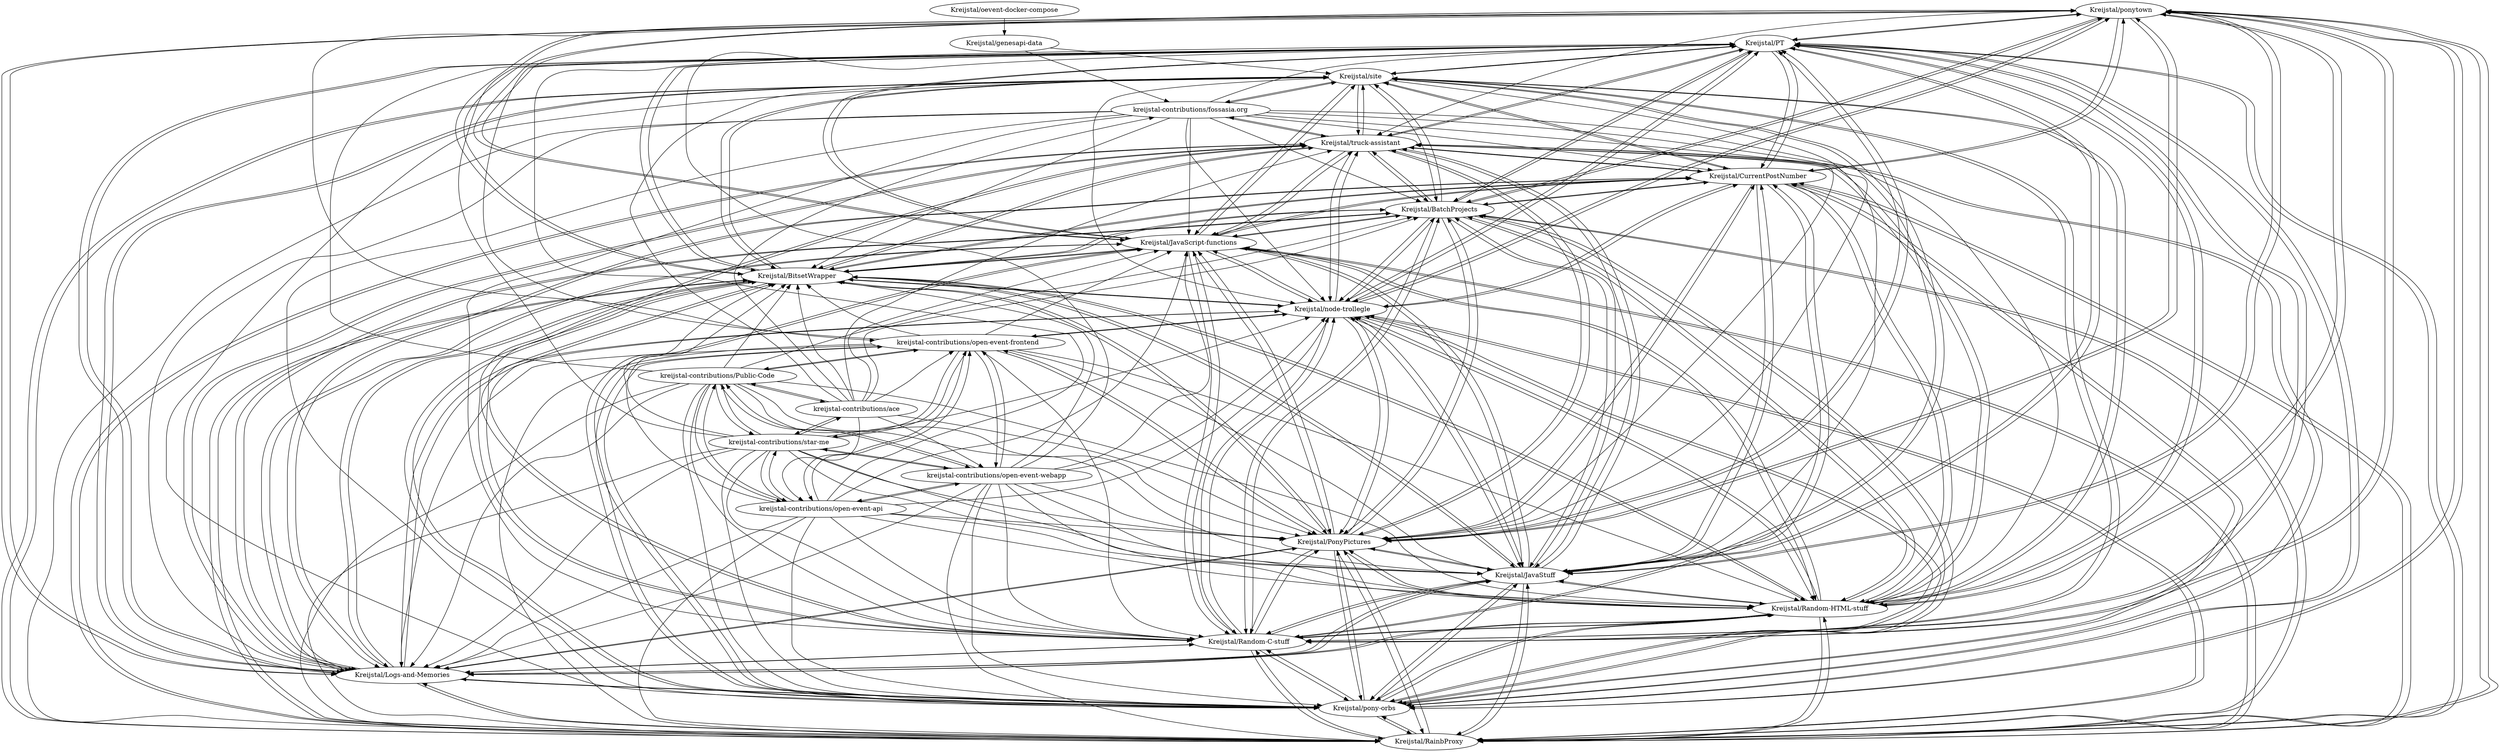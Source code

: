 digraph G {
"Kreijstal/ponytown" -> "Kreijstal/PT"
"Kreijstal/ponytown" -> "Kreijstal/PonyPictures"
"Kreijstal/ponytown" -> "Kreijstal/RainbProxy"
"Kreijstal/ponytown" -> "Kreijstal/pony-orbs"
"Kreijstal/ponytown" -> "Kreijstal/Logs-and-Memories"
"Kreijstal/ponytown" -> "Kreijstal/Random-C-stuff"
"Kreijstal/ponytown" -> "Kreijstal/Random-HTML-stuff"
"Kreijstal/ponytown" -> "Kreijstal/JavaStuff"
"Kreijstal/ponytown" -> "Kreijstal/node-trollegle"
"Kreijstal/ponytown" -> "Kreijstal/BitsetWrapper"
"Kreijstal/ponytown" -> "Kreijstal/JavaScript-functions"
"Kreijstal/ponytown" -> "Kreijstal/BatchProjects"
"Kreijstal/ponytown" -> "Kreijstal/CurrentPostNumber"
"Kreijstal/ponytown" -> "Kreijstal/truck-assistant"
"Kreijstal/ponytown" -> "kreijstal-contributions/open-event-frontend"
"Kreijstal/node-trollegle" -> "Kreijstal/pony-orbs"
"Kreijstal/node-trollegle" -> "Kreijstal/Logs-and-Memories"
"Kreijstal/node-trollegle" -> "Kreijstal/JavaStuff"
"Kreijstal/node-trollegle" -> "Kreijstal/RainbProxy"
"Kreijstal/node-trollegle" -> "Kreijstal/PT"
"Kreijstal/node-trollegle" -> "Kreijstal/PonyPictures"
"Kreijstal/node-trollegle" -> "Kreijstal/Random-HTML-stuff"
"Kreijstal/node-trollegle" -> "Kreijstal/JavaScript-functions"
"Kreijstal/node-trollegle" -> "Kreijstal/Random-C-stuff"
"Kreijstal/node-trollegle" -> "Kreijstal/BitsetWrapper"
"Kreijstal/node-trollegle" -> "Kreijstal/BatchProjects"
"Kreijstal/node-trollegle" -> "Kreijstal/CurrentPostNumber"
"Kreijstal/node-trollegle" -> "Kreijstal/ponytown"
"Kreijstal/node-trollegle" -> "Kreijstal/truck-assistant"
"Kreijstal/node-trollegle" -> "kreijstal-contributions/open-event-frontend"
"kreijstal-contributions/open-event-api" -> "kreijstal-contributions/open-event-webapp"
"kreijstal-contributions/open-event-api" -> "kreijstal-contributions/star-me"
"kreijstal-contributions/open-event-api" -> "kreijstal-contributions/Public-Code"
"kreijstal-contributions/open-event-api" -> "kreijstal-contributions/open-event-frontend"
"kreijstal-contributions/open-event-api" -> "Kreijstal/PonyPictures"
"kreijstal-contributions/open-event-api" -> "Kreijstal/PT"
"kreijstal-contributions/open-event-api" -> "Kreijstal/pony-orbs"
"kreijstal-contributions/open-event-api" -> "Kreijstal/RainbProxy"
"kreijstal-contributions/open-event-api" -> "Kreijstal/Random-C-stuff"
"kreijstal-contributions/open-event-api" -> "Kreijstal/Logs-and-Memories"
"kreijstal-contributions/open-event-api" -> "Kreijstal/node-trollegle"
"kreijstal-contributions/open-event-api" -> "Kreijstal/Random-HTML-stuff"
"kreijstal-contributions/open-event-api" -> "Kreijstal/JavaStuff"
"kreijstal-contributions/open-event-api" -> "Kreijstal/JavaScript-functions"
"kreijstal-contributions/open-event-api" -> "Kreijstal/BitsetWrapper"
"kreijstal-contributions/open-event-webapp" -> "kreijstal-contributions/star-me"
"kreijstal-contributions/open-event-webapp" -> "kreijstal-contributions/open-event-api"
"kreijstal-contributions/open-event-webapp" -> "kreijstal-contributions/Public-Code"
"kreijstal-contributions/open-event-webapp" -> "kreijstal-contributions/open-event-frontend"
"kreijstal-contributions/open-event-webapp" -> "Kreijstal/PonyPictures"
"kreijstal-contributions/open-event-webapp" -> "Kreijstal/PT"
"kreijstal-contributions/open-event-webapp" -> "Kreijstal/RainbProxy"
"kreijstal-contributions/open-event-webapp" -> "Kreijstal/Random-C-stuff"
"kreijstal-contributions/open-event-webapp" -> "Kreijstal/pony-orbs"
"kreijstal-contributions/open-event-webapp" -> "Kreijstal/Random-HTML-stuff"
"kreijstal-contributions/open-event-webapp" -> "Kreijstal/Logs-and-Memories"
"kreijstal-contributions/open-event-webapp" -> "Kreijstal/JavaStuff"
"kreijstal-contributions/open-event-webapp" -> "Kreijstal/BitsetWrapper"
"kreijstal-contributions/open-event-webapp" -> "Kreijstal/node-trollegle"
"kreijstal-contributions/open-event-webapp" -> "Kreijstal/JavaScript-functions"
"kreijstal-contributions/open-event-frontend" -> "kreijstal-contributions/open-event-api"
"kreijstal-contributions/open-event-frontend" -> "kreijstal-contributions/open-event-webapp"
"kreijstal-contributions/open-event-frontend" -> "kreijstal-contributions/star-me"
"kreijstal-contributions/open-event-frontend" -> "kreijstal-contributions/Public-Code"
"kreijstal-contributions/open-event-frontend" -> "Kreijstal/PonyPictures"
"kreijstal-contributions/open-event-frontend" -> "Kreijstal/pony-orbs"
"kreijstal-contributions/open-event-frontend" -> "Kreijstal/PT"
"kreijstal-contributions/open-event-frontend" -> "Kreijstal/Random-C-stuff"
"kreijstal-contributions/open-event-frontend" -> "Kreijstal/RainbProxy"
"kreijstal-contributions/open-event-frontend" -> "Kreijstal/Logs-and-Memories"
"kreijstal-contributions/open-event-frontend" -> "Kreijstal/node-trollegle"
"kreijstal-contributions/open-event-frontend" -> "Kreijstal/Random-HTML-stuff"
"kreijstal-contributions/open-event-frontend" -> "Kreijstal/JavaStuff"
"kreijstal-contributions/open-event-frontend" -> "Kreijstal/JavaScript-functions"
"kreijstal-contributions/open-event-frontend" -> "Kreijstal/BitsetWrapper"
"kreijstal-contributions/star-me" -> "kreijstal-contributions/open-event-webapp"
"kreijstal-contributions/star-me" -> "kreijstal-contributions/open-event-api"
"kreijstal-contributions/star-me" -> "kreijstal-contributions/Public-Code"
"kreijstal-contributions/star-me" -> "kreijstal-contributions/open-event-frontend"
"kreijstal-contributions/star-me" -> "Kreijstal/PonyPictures"
"kreijstal-contributions/star-me" -> "Kreijstal/PT"
"kreijstal-contributions/star-me" -> "Kreijstal/Random-C-stuff"
"kreijstal-contributions/star-me" -> "Kreijstal/Random-HTML-stuff"
"kreijstal-contributions/star-me" -> "Kreijstal/RainbProxy"
"kreijstal-contributions/star-me" -> "Kreijstal/pony-orbs"
"kreijstal-contributions/star-me" -> "Kreijstal/Logs-and-Memories"
"kreijstal-contributions/star-me" -> "Kreijstal/JavaStuff"
"kreijstal-contributions/star-me" -> "Kreijstal/BitsetWrapper"
"kreijstal-contributions/star-me" -> "Kreijstal/node-trollegle"
"kreijstal-contributions/star-me" -> "kreijstal-contributions/ace"
"Kreijstal/BitsetWrapper" -> "Kreijstal/JavaStuff"
"Kreijstal/BitsetWrapper" -> "Kreijstal/JavaScript-functions"
"Kreijstal/BitsetWrapper" -> "Kreijstal/Logs-and-Memories"
"Kreijstal/BitsetWrapper" -> "Kreijstal/PonyPictures"
"Kreijstal/BitsetWrapper" -> "Kreijstal/RainbProxy"
"Kreijstal/BitsetWrapper" -> "Kreijstal/Random-HTML-stuff"
"Kreijstal/BitsetWrapper" -> "Kreijstal/PT"
"Kreijstal/BitsetWrapper" -> "Kreijstal/Random-C-stuff"
"Kreijstal/BitsetWrapper" -> "Kreijstal/pony-orbs"
"Kreijstal/BitsetWrapper" -> "Kreijstal/BatchProjects"
"Kreijstal/BitsetWrapper" -> "Kreijstal/node-trollegle"
"Kreijstal/BitsetWrapper" -> "Kreijstal/CurrentPostNumber"
"Kreijstal/BitsetWrapper" -> "Kreijstal/truck-assistant"
"Kreijstal/BitsetWrapper" -> "Kreijstal/ponytown"
"Kreijstal/BitsetWrapper" -> "Kreijstal/site"
"Kreijstal/truck-assistant" -> "Kreijstal/site"
"Kreijstal/truck-assistant" -> "Kreijstal/PonyPictures"
"Kreijstal/truck-assistant" -> "Kreijstal/BitsetWrapper"
"Kreijstal/truck-assistant" -> "Kreijstal/Logs-and-Memories"
"Kreijstal/truck-assistant" -> "Kreijstal/RainbProxy"
"Kreijstal/truck-assistant" -> "Kreijstal/BatchProjects"
"Kreijstal/truck-assistant" -> "Kreijstal/Random-HTML-stuff"
"Kreijstal/truck-assistant" -> "Kreijstal/PT"
"Kreijstal/truck-assistant" -> "Kreijstal/Random-C-stuff"
"Kreijstal/truck-assistant" -> "Kreijstal/JavaStuff"
"Kreijstal/truck-assistant" -> "Kreijstal/pony-orbs"
"Kreijstal/truck-assistant" -> "Kreijstal/JavaScript-functions"
"Kreijstal/truck-assistant" -> "Kreijstal/node-trollegle"
"Kreijstal/truck-assistant" -> "Kreijstal/CurrentPostNumber"
"Kreijstal/truck-assistant" -> "kreijstal-contributions/fossasia.org"
"Kreijstal/site" -> "Kreijstal/truck-assistant"
"Kreijstal/site" -> "kreijstal-contributions/fossasia.org"
"Kreijstal/site" -> "Kreijstal/Random-HTML-stuff"
"Kreijstal/site" -> "Kreijstal/Random-C-stuff"
"Kreijstal/site" -> "Kreijstal/PT"
"Kreijstal/site" -> "Kreijstal/PonyPictures"
"Kreijstal/site" -> "Kreijstal/Logs-and-Memories"
"Kreijstal/site" -> "Kreijstal/RainbProxy"
"Kreijstal/site" -> "Kreijstal/BitsetWrapper"
"Kreijstal/site" -> "Kreijstal/JavaStuff"
"Kreijstal/site" -> "Kreijstal/pony-orbs"
"Kreijstal/site" -> "Kreijstal/BatchProjects"
"Kreijstal/site" -> "Kreijstal/JavaScript-functions"
"Kreijstal/site" -> "Kreijstal/node-trollegle"
"Kreijstal/site" -> "Kreijstal/CurrentPostNumber"
"kreijstal-contributions/fossasia.org" -> "Kreijstal/site"
"kreijstal-contributions/fossasia.org" -> "Kreijstal/truck-assistant"
"kreijstal-contributions/fossasia.org" -> "Kreijstal/JavaStuff"
"kreijstal-contributions/fossasia.org" -> "Kreijstal/JavaScript-functions"
"kreijstal-contributions/fossasia.org" -> "Kreijstal/Logs-and-Memories"
"kreijstal-contributions/fossasia.org" -> "Kreijstal/BitsetWrapper"
"kreijstal-contributions/fossasia.org" -> "Kreijstal/BatchProjects"
"kreijstal-contributions/fossasia.org" -> "Kreijstal/pony-orbs"
"kreijstal-contributions/fossasia.org" -> "Kreijstal/Random-HTML-stuff"
"kreijstal-contributions/fossasia.org" -> "Kreijstal/PT"
"kreijstal-contributions/fossasia.org" -> "Kreijstal/Random-C-stuff"
"kreijstal-contributions/fossasia.org" -> "Kreijstal/RainbProxy"
"kreijstal-contributions/fossasia.org" -> "Kreijstal/PonyPictures"
"kreijstal-contributions/fossasia.org" -> "Kreijstal/node-trollegle"
"kreijstal-contributions/fossasia.org" -> "Kreijstal/CurrentPostNumber"
"Kreijstal/genesapi-data" -> "kreijstal-contributions/fossasia.org"
"Kreijstal/genesapi-data" -> "Kreijstal/site"
"kreijstal-contributions/Public-Code" -> "kreijstal-contributions/open-event-webapp"
"kreijstal-contributions/Public-Code" -> "kreijstal-contributions/star-me"
"kreijstal-contributions/Public-Code" -> "kreijstal-contributions/open-event-api"
"kreijstal-contributions/Public-Code" -> "kreijstal-contributions/open-event-frontend"
"kreijstal-contributions/Public-Code" -> "kreijstal-contributions/ace"
"kreijstal-contributions/Public-Code" -> "Kreijstal/PonyPictures"
"kreijstal-contributions/Public-Code" -> "Kreijstal/PT"
"kreijstal-contributions/Public-Code" -> "Kreijstal/Random-C-stuff"
"kreijstal-contributions/Public-Code" -> "Kreijstal/RainbProxy"
"kreijstal-contributions/Public-Code" -> "Kreijstal/Random-HTML-stuff"
"kreijstal-contributions/Public-Code" -> "Kreijstal/BatchProjects"
"kreijstal-contributions/Public-Code" -> "Kreijstal/pony-orbs"
"kreijstal-contributions/Public-Code" -> "Kreijstal/Logs-and-Memories"
"kreijstal-contributions/Public-Code" -> "Kreijstal/JavaStuff"
"kreijstal-contributions/Public-Code" -> "Kreijstal/BitsetWrapper"
"kreijstal-contributions/ace" -> "kreijstal-contributions/Public-Code"
"kreijstal-contributions/ace" -> "kreijstal-contributions/star-me"
"kreijstal-contributions/ace" -> "kreijstal-contributions/open-event-webapp"
"kreijstal-contributions/ace" -> "kreijstal-contributions/open-event-api"
"kreijstal-contributions/ace" -> "Kreijstal/site"
"kreijstal-contributions/ace" -> "kreijstal-contributions/open-event-frontend"
"kreijstal-contributions/ace" -> "Kreijstal/truck-assistant"
"kreijstal-contributions/ace" -> "kreijstal-contributions/fossasia.org"
"kreijstal-contributions/ace" -> "Kreijstal/BatchProjects"
"kreijstal-contributions/ace" -> "Kreijstal/BitsetWrapper"
"kreijstal-contributions/ace" -> "Kreijstal/JavaScript-functions"
"kreijstal-contributions/ace" -> "Kreijstal/PonyPictures"
"Kreijstal/oevent-docker-compose" -> "Kreijstal/genesapi-data"
"Kreijstal/JavaStuff" -> "Kreijstal/Logs-and-Memories"
"Kreijstal/JavaStuff" -> "Kreijstal/JavaScript-functions"
"Kreijstal/JavaStuff" -> "Kreijstal/pony-orbs"
"Kreijstal/JavaStuff" -> "Kreijstal/BitsetWrapper"
"Kreijstal/JavaStuff" -> "Kreijstal/RainbProxy"
"Kreijstal/JavaStuff" -> "Kreijstal/PT"
"Kreijstal/JavaStuff" -> "Kreijstal/PonyPictures"
"Kreijstal/JavaStuff" -> "Kreijstal/node-trollegle"
"Kreijstal/JavaStuff" -> "Kreijstal/Random-HTML-stuff"
"Kreijstal/JavaStuff" -> "Kreijstal/Random-C-stuff"
"Kreijstal/JavaStuff" -> "Kreijstal/BatchProjects"
"Kreijstal/JavaStuff" -> "Kreijstal/CurrentPostNumber"
"Kreijstal/JavaStuff" -> "Kreijstal/ponytown"
"Kreijstal/JavaStuff" -> "Kreijstal/truck-assistant"
"Kreijstal/JavaStuff" -> "Kreijstal/site"
"Kreijstal/JavaScript-functions" -> "Kreijstal/JavaStuff"
"Kreijstal/JavaScript-functions" -> "Kreijstal/BitsetWrapper"
"Kreijstal/JavaScript-functions" -> "Kreijstal/Logs-and-Memories"
"Kreijstal/JavaScript-functions" -> "Kreijstal/pony-orbs"
"Kreijstal/JavaScript-functions" -> "Kreijstal/RainbProxy"
"Kreijstal/JavaScript-functions" -> "Kreijstal/PT"
"Kreijstal/JavaScript-functions" -> "Kreijstal/PonyPictures"
"Kreijstal/JavaScript-functions" -> "Kreijstal/node-trollegle"
"Kreijstal/JavaScript-functions" -> "Kreijstal/Random-HTML-stuff"
"Kreijstal/JavaScript-functions" -> "Kreijstal/Random-C-stuff"
"Kreijstal/JavaScript-functions" -> "Kreijstal/BatchProjects"
"Kreijstal/JavaScript-functions" -> "Kreijstal/CurrentPostNumber"
"Kreijstal/JavaScript-functions" -> "Kreijstal/truck-assistant"
"Kreijstal/JavaScript-functions" -> "Kreijstal/ponytown"
"Kreijstal/JavaScript-functions" -> "Kreijstal/site"
"Kreijstal/Random-HTML-stuff" -> "Kreijstal/Random-C-stuff"
"Kreijstal/Random-HTML-stuff" -> "Kreijstal/PT"
"Kreijstal/Random-HTML-stuff" -> "Kreijstal/PonyPictures"
"Kreijstal/Random-HTML-stuff" -> "Kreijstal/RainbProxy"
"Kreijstal/Random-HTML-stuff" -> "Kreijstal/Logs-and-Memories"
"Kreijstal/Random-HTML-stuff" -> "Kreijstal/pony-orbs"
"Kreijstal/Random-HTML-stuff" -> "Kreijstal/JavaStuff"
"Kreijstal/Random-HTML-stuff" -> "Kreijstal/BitsetWrapper"
"Kreijstal/Random-HTML-stuff" -> "Kreijstal/node-trollegle"
"Kreijstal/Random-HTML-stuff" -> "Kreijstal/JavaScript-functions"
"Kreijstal/Random-HTML-stuff" -> "Kreijstal/BatchProjects"
"Kreijstal/Random-HTML-stuff" -> "Kreijstal/CurrentPostNumber"
"Kreijstal/Random-HTML-stuff" -> "Kreijstal/truck-assistant"
"Kreijstal/Random-HTML-stuff" -> "Kreijstal/ponytown"
"Kreijstal/Random-HTML-stuff" -> "Kreijstal/site"
"Kreijstal/Random-C-stuff" -> "Kreijstal/Random-HTML-stuff"
"Kreijstal/Random-C-stuff" -> "Kreijstal/PT"
"Kreijstal/Random-C-stuff" -> "Kreijstal/PonyPictures"
"Kreijstal/Random-C-stuff" -> "Kreijstal/RainbProxy"
"Kreijstal/Random-C-stuff" -> "Kreijstal/Logs-and-Memories"
"Kreijstal/Random-C-stuff" -> "Kreijstal/pony-orbs"
"Kreijstal/Random-C-stuff" -> "Kreijstal/JavaStuff"
"Kreijstal/Random-C-stuff" -> "Kreijstal/BitsetWrapper"
"Kreijstal/Random-C-stuff" -> "Kreijstal/node-trollegle"
"Kreijstal/Random-C-stuff" -> "Kreijstal/JavaScript-functions"
"Kreijstal/Random-C-stuff" -> "Kreijstal/BatchProjects"
"Kreijstal/Random-C-stuff" -> "Kreijstal/CurrentPostNumber"
"Kreijstal/Random-C-stuff" -> "Kreijstal/ponytown"
"Kreijstal/Random-C-stuff" -> "Kreijstal/truck-assistant"
"Kreijstal/Random-C-stuff" -> "Kreijstal/site"
"Kreijstal/pony-orbs" -> "Kreijstal/Logs-and-Memories"
"Kreijstal/pony-orbs" -> "Kreijstal/PonyPictures"
"Kreijstal/pony-orbs" -> "Kreijstal/RainbProxy"
"Kreijstal/pony-orbs" -> "Kreijstal/node-trollegle"
"Kreijstal/pony-orbs" -> "Kreijstal/JavaStuff"
"Kreijstal/pony-orbs" -> "Kreijstal/PT"
"Kreijstal/pony-orbs" -> "Kreijstal/Random-HTML-stuff"
"Kreijstal/pony-orbs" -> "Kreijstal/JavaScript-functions"
"Kreijstal/pony-orbs" -> "Kreijstal/Random-C-stuff"
"Kreijstal/pony-orbs" -> "Kreijstal/BitsetWrapper"
"Kreijstal/pony-orbs" -> "Kreijstal/BatchProjects"
"Kreijstal/pony-orbs" -> "Kreijstal/CurrentPostNumber"
"Kreijstal/pony-orbs" -> "Kreijstal/ponytown"
"Kreijstal/pony-orbs" -> "Kreijstal/truck-assistant"
"Kreijstal/pony-orbs" -> "kreijstal-contributions/open-event-frontend"
"Kreijstal/PonyPictures" -> "Kreijstal/PT"
"Kreijstal/PonyPictures" -> "Kreijstal/RainbProxy"
"Kreijstal/PonyPictures" -> "Kreijstal/Random-C-stuff"
"Kreijstal/PonyPictures" -> "Kreijstal/pony-orbs"
"Kreijstal/PonyPictures" -> "Kreijstal/Logs-and-Memories"
"Kreijstal/PonyPictures" -> "Kreijstal/Random-HTML-stuff"
"Kreijstal/PonyPictures" -> "Kreijstal/JavaStuff"
"Kreijstal/PonyPictures" -> "Kreijstal/BitsetWrapper"
"Kreijstal/PonyPictures" -> "Kreijstal/node-trollegle"
"Kreijstal/PonyPictures" -> "Kreijstal/JavaScript-functions"
"Kreijstal/PonyPictures" -> "Kreijstal/BatchProjects"
"Kreijstal/PonyPictures" -> "Kreijstal/CurrentPostNumber"
"Kreijstal/PonyPictures" -> "Kreijstal/ponytown"
"Kreijstal/PonyPictures" -> "Kreijstal/truck-assistant"
"Kreijstal/PonyPictures" -> "kreijstal-contributions/open-event-frontend"
"Kreijstal/RainbProxy" -> "Kreijstal/PT"
"Kreijstal/RainbProxy" -> "Kreijstal/PonyPictures"
"Kreijstal/RainbProxy" -> "Kreijstal/Logs-and-Memories"
"Kreijstal/RainbProxy" -> "Kreijstal/Random-C-stuff"
"Kreijstal/RainbProxy" -> "Kreijstal/pony-orbs"
"Kreijstal/RainbProxy" -> "Kreijstal/Random-HTML-stuff"
"Kreijstal/RainbProxy" -> "Kreijstal/JavaStuff"
"Kreijstal/RainbProxy" -> "Kreijstal/BitsetWrapper"
"Kreijstal/RainbProxy" -> "Kreijstal/node-trollegle"
"Kreijstal/RainbProxy" -> "Kreijstal/JavaScript-functions"
"Kreijstal/RainbProxy" -> "Kreijstal/BatchProjects"
"Kreijstal/RainbProxy" -> "Kreijstal/CurrentPostNumber"
"Kreijstal/RainbProxy" -> "Kreijstal/ponytown"
"Kreijstal/RainbProxy" -> "Kreijstal/truck-assistant"
"Kreijstal/RainbProxy" -> "Kreijstal/site"
"Kreijstal/BatchProjects" -> "Kreijstal/BitsetWrapper"
"Kreijstal/BatchProjects" -> "Kreijstal/JavaStuff"
"Kreijstal/BatchProjects" -> "Kreijstal/Logs-and-Memories"
"Kreijstal/BatchProjects" -> "Kreijstal/JavaScript-functions"
"Kreijstal/BatchProjects" -> "Kreijstal/pony-orbs"
"Kreijstal/BatchProjects" -> "Kreijstal/PonyPictures"
"Kreijstal/BatchProjects" -> "Kreijstal/RainbProxy"
"Kreijstal/BatchProjects" -> "Kreijstal/Random-HTML-stuff"
"Kreijstal/BatchProjects" -> "Kreijstal/PT"
"Kreijstal/BatchProjects" -> "Kreijstal/Random-C-stuff"
"Kreijstal/BatchProjects" -> "Kreijstal/node-trollegle"
"Kreijstal/BatchProjects" -> "Kreijstal/CurrentPostNumber"
"Kreijstal/BatchProjects" -> "Kreijstal/truck-assistant"
"Kreijstal/BatchProjects" -> "Kreijstal/ponytown"
"Kreijstal/BatchProjects" -> "Kreijstal/site"
"Kreijstal/Logs-and-Memories" -> "Kreijstal/pony-orbs"
"Kreijstal/Logs-and-Memories" -> "Kreijstal/JavaStuff"
"Kreijstal/Logs-and-Memories" -> "Kreijstal/RainbProxy"
"Kreijstal/Logs-and-Memories" -> "Kreijstal/PT"
"Kreijstal/Logs-and-Memories" -> "Kreijstal/PonyPictures"
"Kreijstal/Logs-and-Memories" -> "Kreijstal/node-trollegle"
"Kreijstal/Logs-and-Memories" -> "Kreijstal/Random-HTML-stuff"
"Kreijstal/Logs-and-Memories" -> "Kreijstal/JavaScript-functions"
"Kreijstal/Logs-and-Memories" -> "Kreijstal/Random-C-stuff"
"Kreijstal/Logs-and-Memories" -> "Kreijstal/BitsetWrapper"
"Kreijstal/Logs-and-Memories" -> "Kreijstal/BatchProjects"
"Kreijstal/Logs-and-Memories" -> "Kreijstal/CurrentPostNumber"
"Kreijstal/Logs-and-Memories" -> "Kreijstal/ponytown"
"Kreijstal/Logs-and-Memories" -> "Kreijstal/truck-assistant"
"Kreijstal/Logs-and-Memories" -> "Kreijstal/site"
"Kreijstal/CurrentPostNumber" -> "Kreijstal/BitsetWrapper"
"Kreijstal/CurrentPostNumber" -> "Kreijstal/JavaStuff"
"Kreijstal/CurrentPostNumber" -> "Kreijstal/JavaScript-functions"
"Kreijstal/CurrentPostNumber" -> "Kreijstal/Logs-and-Memories"
"Kreijstal/CurrentPostNumber" -> "Kreijstal/PT"
"Kreijstal/CurrentPostNumber" -> "Kreijstal/PonyPictures"
"Kreijstal/CurrentPostNumber" -> "Kreijstal/RainbProxy"
"Kreijstal/CurrentPostNumber" -> "Kreijstal/Random-HTML-stuff"
"Kreijstal/CurrentPostNumber" -> "Kreijstal/Random-C-stuff"
"Kreijstal/CurrentPostNumber" -> "Kreijstal/pony-orbs"
"Kreijstal/CurrentPostNumber" -> "Kreijstal/BatchProjects"
"Kreijstal/CurrentPostNumber" -> "Kreijstal/node-trollegle"
"Kreijstal/CurrentPostNumber" -> "Kreijstal/truck-assistant"
"Kreijstal/CurrentPostNumber" -> "Kreijstal/ponytown"
"Kreijstal/CurrentPostNumber" -> "Kreijstal/site"
"Kreijstal/PT" -> "Kreijstal/PonyPictures"
"Kreijstal/PT" -> "Kreijstal/RainbProxy"
"Kreijstal/PT" -> "Kreijstal/Random-C-stuff"
"Kreijstal/PT" -> "Kreijstal/Logs-and-Memories"
"Kreijstal/PT" -> "Kreijstal/Random-HTML-stuff"
"Kreijstal/PT" -> "Kreijstal/pony-orbs"
"Kreijstal/PT" -> "Kreijstal/JavaStuff"
"Kreijstal/PT" -> "Kreijstal/BitsetWrapper"
"Kreijstal/PT" -> "Kreijstal/node-trollegle"
"Kreijstal/PT" -> "Kreijstal/JavaScript-functions"
"Kreijstal/PT" -> "Kreijstal/BatchProjects"
"Kreijstal/PT" -> "Kreijstal/CurrentPostNumber"
"Kreijstal/PT" -> "Kreijstal/ponytown"
"Kreijstal/PT" -> "Kreijstal/truck-assistant"
"Kreijstal/PT" -> "Kreijstal/site"
"Kreijstal/ponytown" ["l"="2.652,44.523"]
"Kreijstal/PT" ["l"="2.678,44.516"]
"Kreijstal/PonyPictures" ["l"="2.654,44.495"]
"Kreijstal/RainbProxy" ["l"="2.668,44.499"]
"Kreijstal/pony-orbs" ["l"="2.647,44.504"]
"Kreijstal/Logs-and-Memories" ["l"="2.632,44.503"]
"Kreijstal/Random-C-stuff" ["l"="2.673,44.508"]
"Kreijstal/Random-HTML-stuff" ["l"="2.656,44.506"]
"Kreijstal/JavaStuff" ["l"="2.649,44.514"]
"Kreijstal/node-trollegle" ["l"="2.641,44.494"]
"Kreijstal/BitsetWrapper" ["l"="2.662,44.514"]
"Kreijstal/JavaScript-functions" ["l"="2.665,44.524"]
"Kreijstal/BatchProjects" ["l"="2.637,44.513"]
"Kreijstal/CurrentPostNumber" ["l"="2.63,44.521"]
"Kreijstal/truck-assistant" ["l"="2.625,44.511"]
"kreijstal-contributions/open-event-frontend" ["l"="2.668,44.489"]
"kreijstal-contributions/open-event-api" ["l"="2.686,44.491"]
"kreijstal-contributions/open-event-webapp" ["l"="2.688,44.501"]
"kreijstal-contributions/star-me" ["l"="2.662,44.479"]
"kreijstal-contributions/Public-Code" ["l"="2.681,44.481"]
"kreijstal-contributions/ace" ["l"="2.645,44.484"]
"Kreijstal/site" ["l"="2.641,44.528"]
"kreijstal-contributions/fossasia.org" ["l"="2.652,44.534"]
"Kreijstal/genesapi-data" ["l"="2.637,44.562"]
"Kreijstal/oevent-docker-compose" ["l"="2.628,44.582"]
}